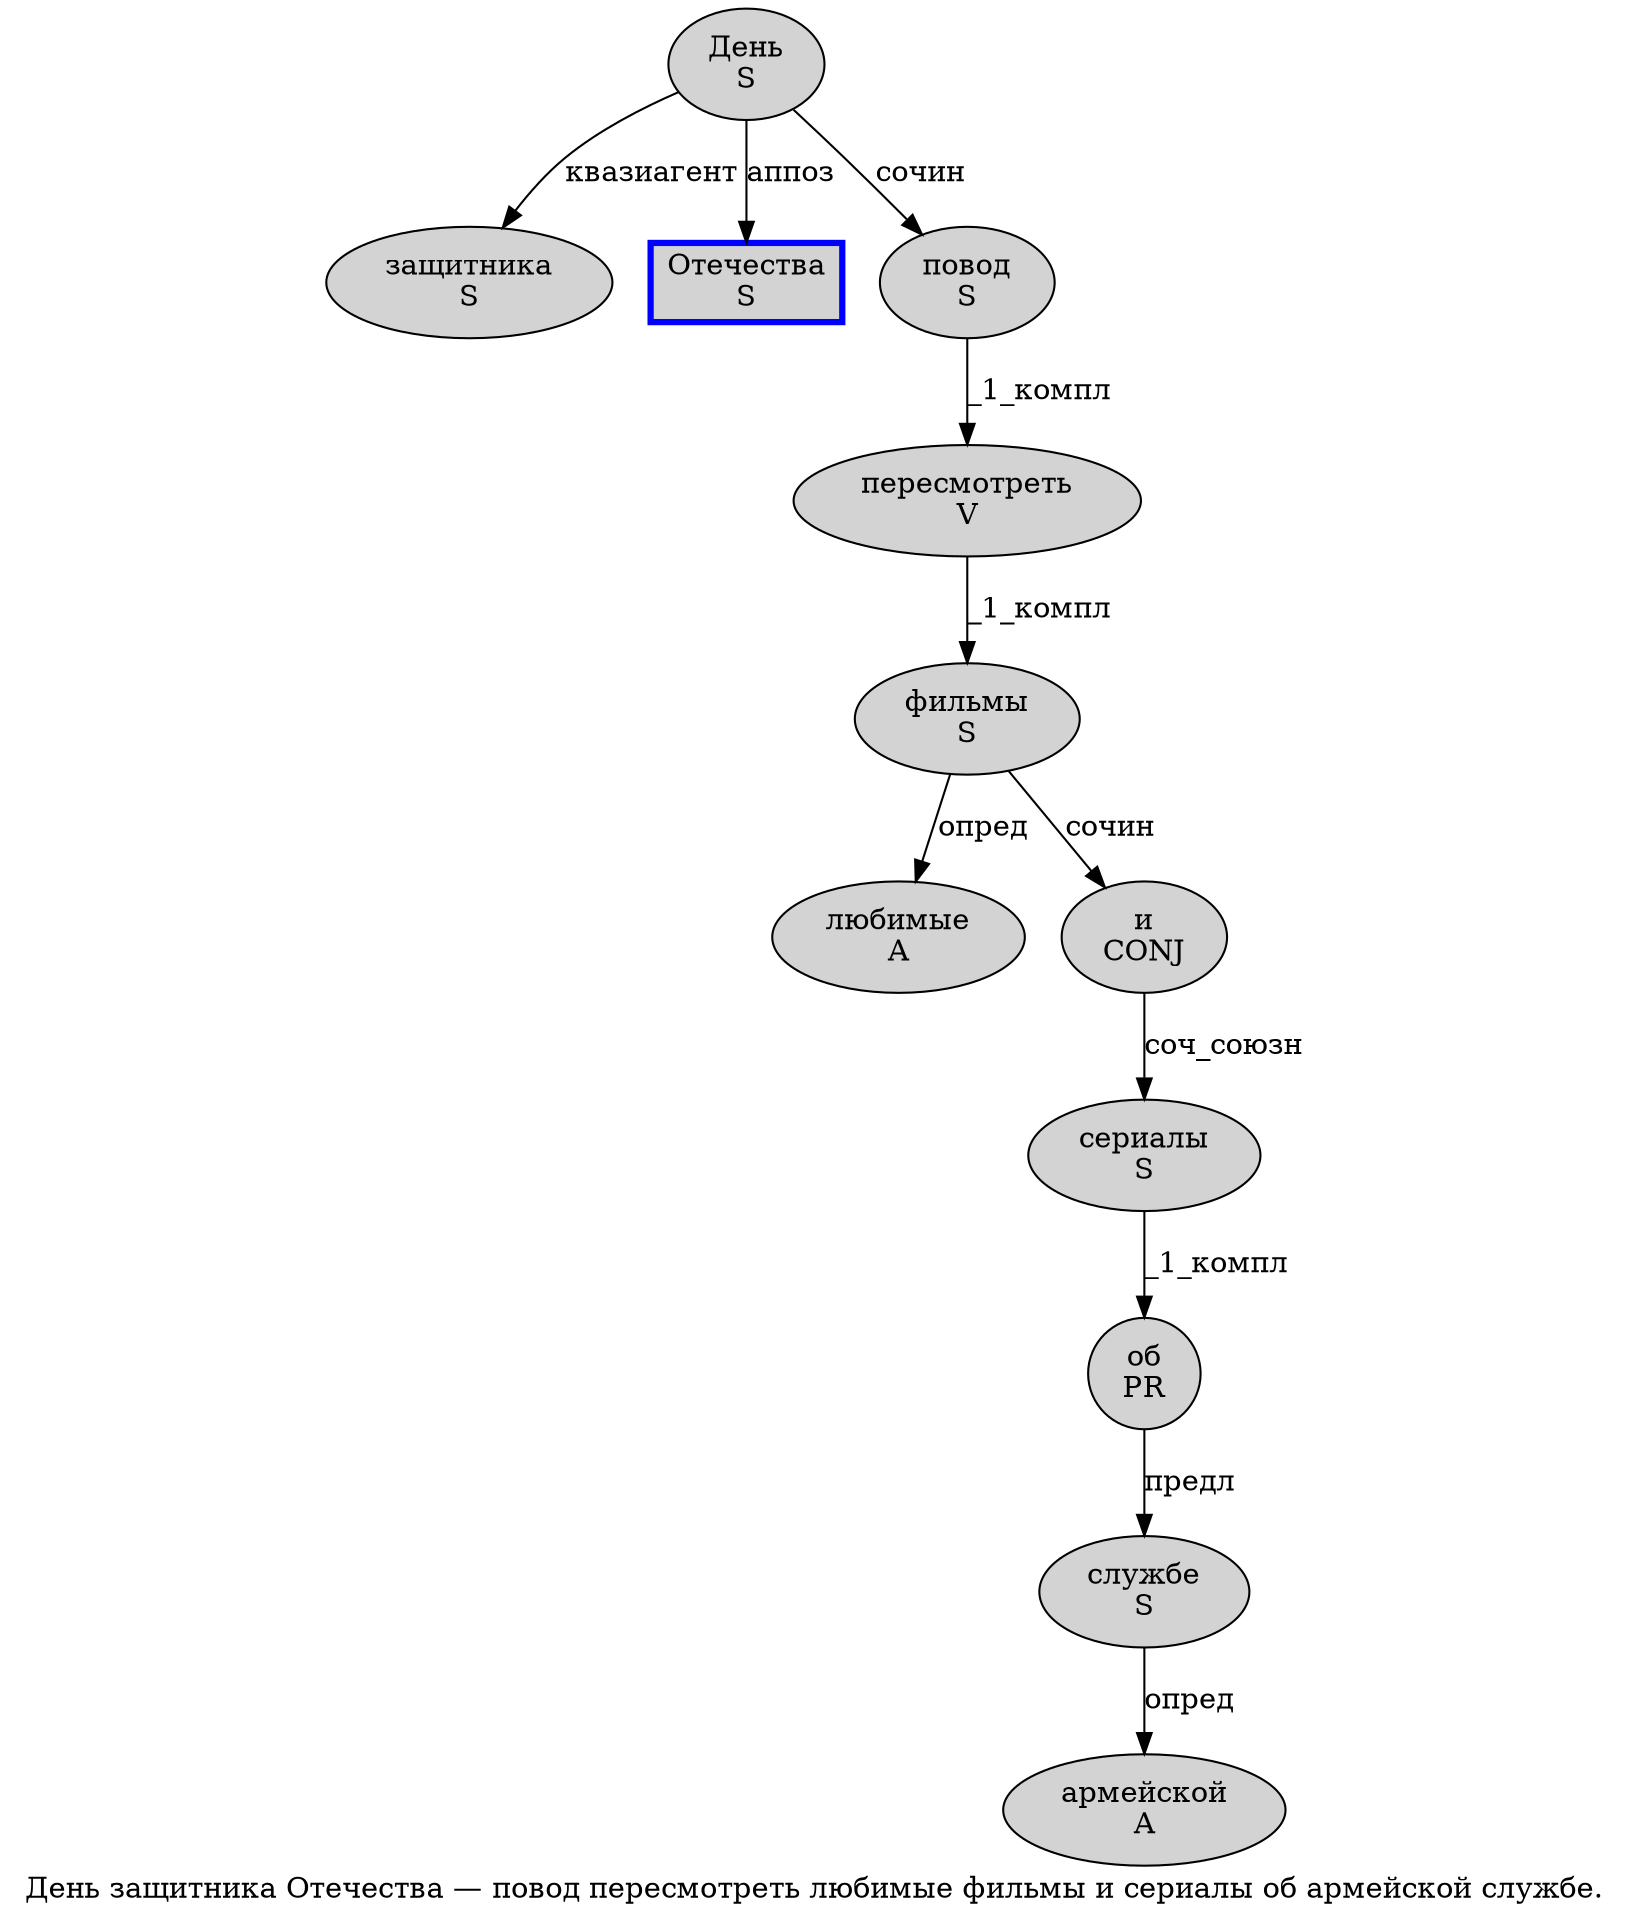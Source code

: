digraph SENTENCE_436 {
	graph [label="День защитника Отечества — повод пересмотреть любимые фильмы и сериалы об армейской службе."]
	node [style=filled]
		0 [label="День
S" color="" fillcolor=lightgray penwidth=1 shape=ellipse]
		1 [label="защитника
S" color="" fillcolor=lightgray penwidth=1 shape=ellipse]
		2 [label="Отечества
S" color=blue fillcolor=lightgray penwidth=3 shape=box]
		4 [label="повод
S" color="" fillcolor=lightgray penwidth=1 shape=ellipse]
		5 [label="пересмотреть
V" color="" fillcolor=lightgray penwidth=1 shape=ellipse]
		6 [label="любимые
A" color="" fillcolor=lightgray penwidth=1 shape=ellipse]
		7 [label="фильмы
S" color="" fillcolor=lightgray penwidth=1 shape=ellipse]
		8 [label="и
CONJ" color="" fillcolor=lightgray penwidth=1 shape=ellipse]
		9 [label="сериалы
S" color="" fillcolor=lightgray penwidth=1 shape=ellipse]
		10 [label="об
PR" color="" fillcolor=lightgray penwidth=1 shape=ellipse]
		11 [label="армейской
A" color="" fillcolor=lightgray penwidth=1 shape=ellipse]
		12 [label="службе
S" color="" fillcolor=lightgray penwidth=1 shape=ellipse]
			4 -> 5 [label="_1_компл"]
			7 -> 6 [label="опред"]
			7 -> 8 [label="сочин"]
			8 -> 9 [label="соч_союзн"]
			0 -> 1 [label="квазиагент"]
			0 -> 2 [label="аппоз"]
			0 -> 4 [label="сочин"]
			9 -> 10 [label="_1_компл"]
			10 -> 12 [label="предл"]
			5 -> 7 [label="_1_компл"]
			12 -> 11 [label="опред"]
}